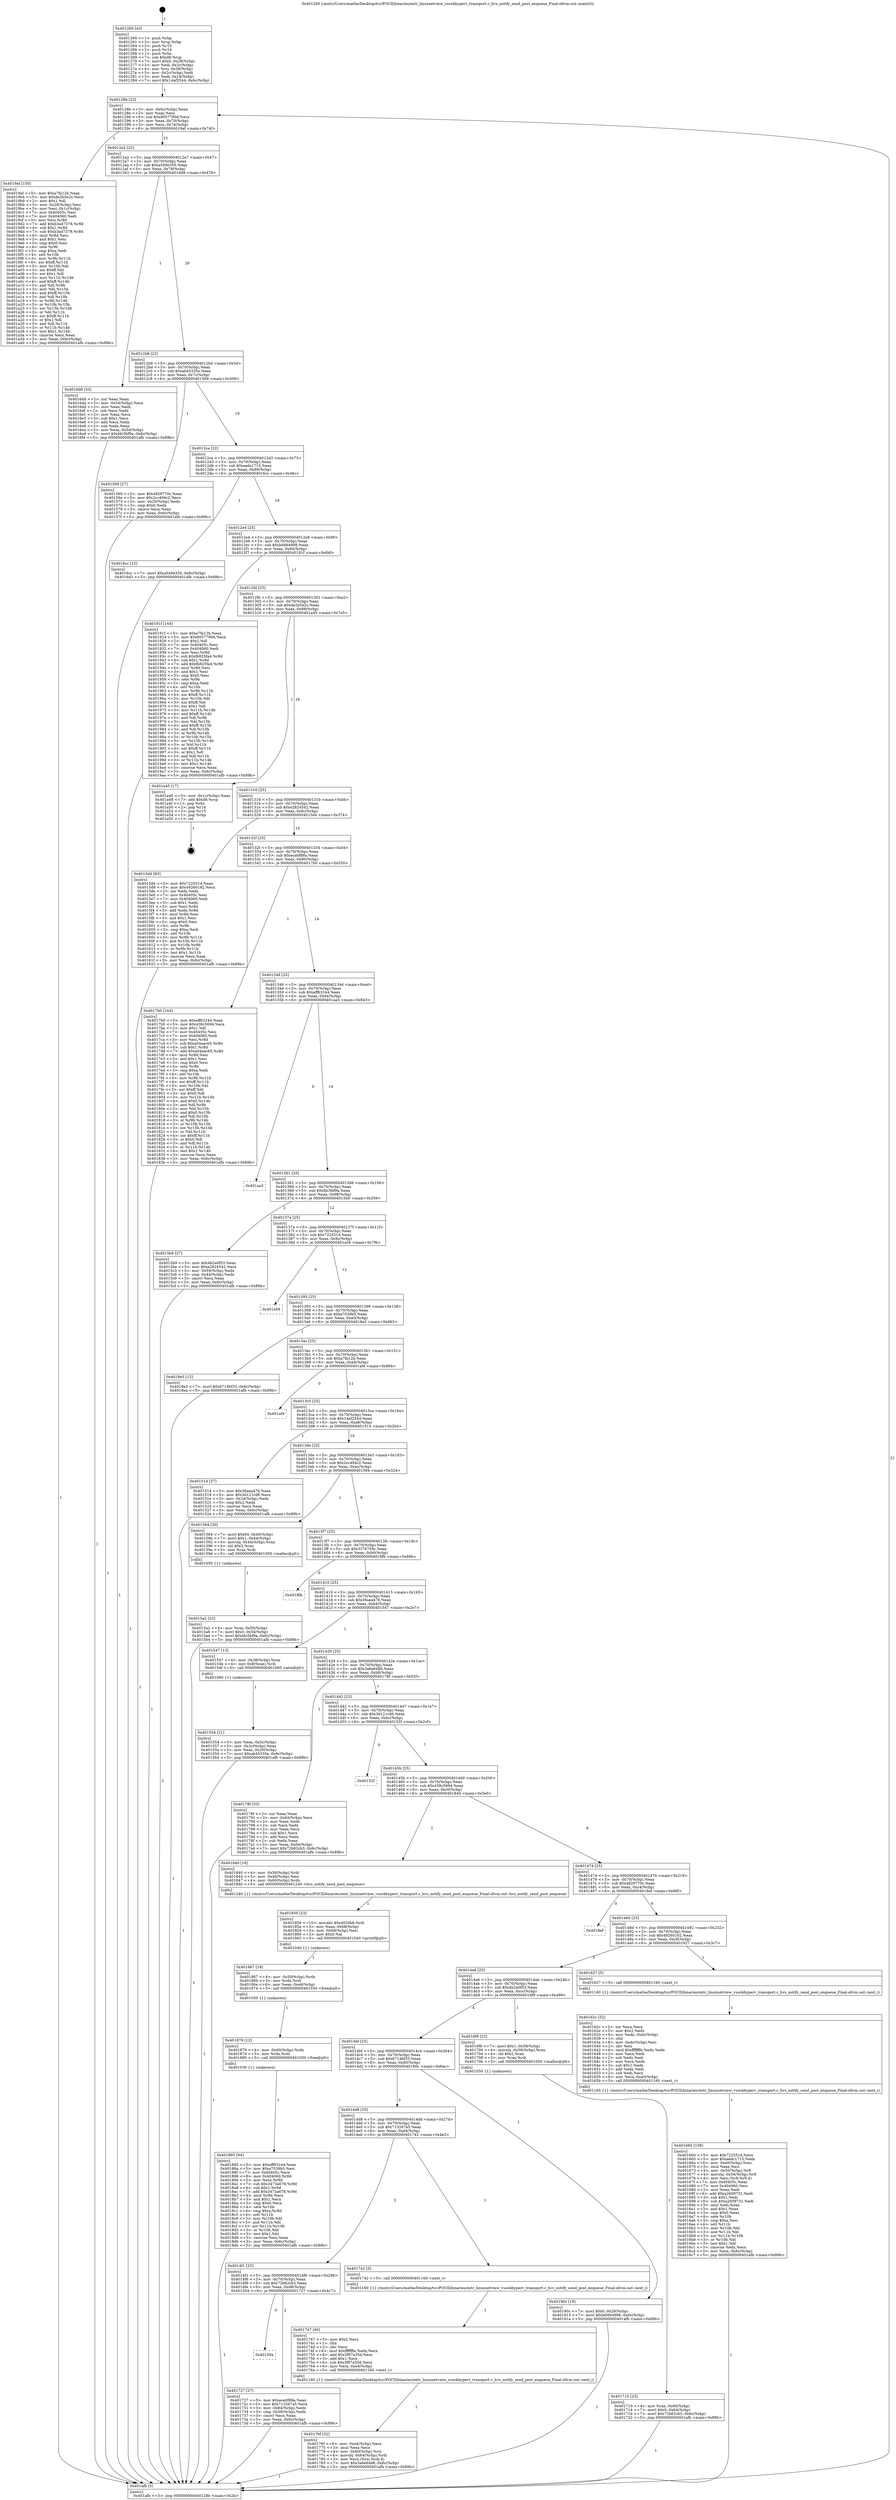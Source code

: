 digraph "0x401260" {
  label = "0x401260 (/mnt/c/Users/mathe/Desktop/tcc/POCII/binaries/extr_linuxnetvmw_vsockhyperv_transport.c_hvs_notify_send_post_enqueue_Final-ollvm.out::main(0))"
  labelloc = "t"
  node[shape=record]

  Entry [label="",width=0.3,height=0.3,shape=circle,fillcolor=black,style=filled]
  "0x40128b" [label="{
     0x40128b [23]\l
     | [instrs]\l
     &nbsp;&nbsp;0x40128b \<+3\>: mov -0x6c(%rbp),%eax\l
     &nbsp;&nbsp;0x40128e \<+2\>: mov %eax,%ecx\l
     &nbsp;&nbsp;0x401290 \<+6\>: sub $0x8057790d,%ecx\l
     &nbsp;&nbsp;0x401296 \<+3\>: mov %eax,-0x70(%rbp)\l
     &nbsp;&nbsp;0x401299 \<+3\>: mov %ecx,-0x74(%rbp)\l
     &nbsp;&nbsp;0x40129c \<+6\>: je 00000000004019af \<main+0x74f\>\l
  }"]
  "0x4019af" [label="{
     0x4019af [150]\l
     | [instrs]\l
     &nbsp;&nbsp;0x4019af \<+5\>: mov $0xa7fa12b,%eax\l
     &nbsp;&nbsp;0x4019b4 \<+5\>: mov $0xde2b5e2c,%ecx\l
     &nbsp;&nbsp;0x4019b9 \<+2\>: mov $0x1,%dl\l
     &nbsp;&nbsp;0x4019bb \<+3\>: mov -0x28(%rbp),%esi\l
     &nbsp;&nbsp;0x4019be \<+3\>: mov %esi,-0x1c(%rbp)\l
     &nbsp;&nbsp;0x4019c1 \<+7\>: mov 0x40405c,%esi\l
     &nbsp;&nbsp;0x4019c8 \<+7\>: mov 0x404060,%edi\l
     &nbsp;&nbsp;0x4019cf \<+3\>: mov %esi,%r8d\l
     &nbsp;&nbsp;0x4019d2 \<+7\>: add $0xb3ad7378,%r8d\l
     &nbsp;&nbsp;0x4019d9 \<+4\>: sub $0x1,%r8d\l
     &nbsp;&nbsp;0x4019dd \<+7\>: sub $0xb3ad7378,%r8d\l
     &nbsp;&nbsp;0x4019e4 \<+4\>: imul %r8d,%esi\l
     &nbsp;&nbsp;0x4019e8 \<+3\>: and $0x1,%esi\l
     &nbsp;&nbsp;0x4019eb \<+3\>: cmp $0x0,%esi\l
     &nbsp;&nbsp;0x4019ee \<+4\>: sete %r9b\l
     &nbsp;&nbsp;0x4019f2 \<+3\>: cmp $0xa,%edi\l
     &nbsp;&nbsp;0x4019f5 \<+4\>: setl %r10b\l
     &nbsp;&nbsp;0x4019f9 \<+3\>: mov %r9b,%r11b\l
     &nbsp;&nbsp;0x4019fc \<+4\>: xor $0xff,%r11b\l
     &nbsp;&nbsp;0x401a00 \<+3\>: mov %r10b,%bl\l
     &nbsp;&nbsp;0x401a03 \<+3\>: xor $0xff,%bl\l
     &nbsp;&nbsp;0x401a06 \<+3\>: xor $0x1,%dl\l
     &nbsp;&nbsp;0x401a09 \<+3\>: mov %r11b,%r14b\l
     &nbsp;&nbsp;0x401a0c \<+4\>: and $0xff,%r14b\l
     &nbsp;&nbsp;0x401a10 \<+3\>: and %dl,%r9b\l
     &nbsp;&nbsp;0x401a13 \<+3\>: mov %bl,%r15b\l
     &nbsp;&nbsp;0x401a16 \<+4\>: and $0xff,%r15b\l
     &nbsp;&nbsp;0x401a1a \<+3\>: and %dl,%r10b\l
     &nbsp;&nbsp;0x401a1d \<+3\>: or %r9b,%r14b\l
     &nbsp;&nbsp;0x401a20 \<+3\>: or %r10b,%r15b\l
     &nbsp;&nbsp;0x401a23 \<+3\>: xor %r15b,%r14b\l
     &nbsp;&nbsp;0x401a26 \<+3\>: or %bl,%r11b\l
     &nbsp;&nbsp;0x401a29 \<+4\>: xor $0xff,%r11b\l
     &nbsp;&nbsp;0x401a2d \<+3\>: or $0x1,%dl\l
     &nbsp;&nbsp;0x401a30 \<+3\>: and %dl,%r11b\l
     &nbsp;&nbsp;0x401a33 \<+3\>: or %r11b,%r14b\l
     &nbsp;&nbsp;0x401a36 \<+4\>: test $0x1,%r14b\l
     &nbsp;&nbsp;0x401a3a \<+3\>: cmovne %ecx,%eax\l
     &nbsp;&nbsp;0x401a3d \<+3\>: mov %eax,-0x6c(%rbp)\l
     &nbsp;&nbsp;0x401a40 \<+5\>: jmp 0000000000401afb \<main+0x89b\>\l
  }"]
  "0x4012a2" [label="{
     0x4012a2 [22]\l
     | [instrs]\l
     &nbsp;&nbsp;0x4012a2 \<+5\>: jmp 00000000004012a7 \<main+0x47\>\l
     &nbsp;&nbsp;0x4012a7 \<+3\>: mov -0x70(%rbp),%eax\l
     &nbsp;&nbsp;0x4012aa \<+5\>: sub $0xa549e350,%eax\l
     &nbsp;&nbsp;0x4012af \<+3\>: mov %eax,-0x78(%rbp)\l
     &nbsp;&nbsp;0x4012b2 \<+6\>: je 00000000004016d8 \<main+0x478\>\l
  }"]
  Exit [label="",width=0.3,height=0.3,shape=circle,fillcolor=black,style=filled,peripheries=2]
  "0x4016d8" [label="{
     0x4016d8 [33]\l
     | [instrs]\l
     &nbsp;&nbsp;0x4016d8 \<+2\>: xor %eax,%eax\l
     &nbsp;&nbsp;0x4016da \<+3\>: mov -0x54(%rbp),%ecx\l
     &nbsp;&nbsp;0x4016dd \<+2\>: mov %eax,%edx\l
     &nbsp;&nbsp;0x4016df \<+2\>: sub %ecx,%edx\l
     &nbsp;&nbsp;0x4016e1 \<+2\>: mov %eax,%ecx\l
     &nbsp;&nbsp;0x4016e3 \<+3\>: sub $0x1,%ecx\l
     &nbsp;&nbsp;0x4016e6 \<+2\>: add %ecx,%edx\l
     &nbsp;&nbsp;0x4016e8 \<+2\>: sub %edx,%eax\l
     &nbsp;&nbsp;0x4016ea \<+3\>: mov %eax,-0x54(%rbp)\l
     &nbsp;&nbsp;0x4016ed \<+7\>: movl $0xfdc5bf9a,-0x6c(%rbp)\l
     &nbsp;&nbsp;0x4016f4 \<+5\>: jmp 0000000000401afb \<main+0x89b\>\l
  }"]
  "0x4012b8" [label="{
     0x4012b8 [22]\l
     | [instrs]\l
     &nbsp;&nbsp;0x4012b8 \<+5\>: jmp 00000000004012bd \<main+0x5d\>\l
     &nbsp;&nbsp;0x4012bd \<+3\>: mov -0x70(%rbp),%eax\l
     &nbsp;&nbsp;0x4012c0 \<+5\>: sub $0xab45335e,%eax\l
     &nbsp;&nbsp;0x4012c5 \<+3\>: mov %eax,-0x7c(%rbp)\l
     &nbsp;&nbsp;0x4012c8 \<+6\>: je 0000000000401569 \<main+0x309\>\l
  }"]
  "0x401885" [label="{
     0x401885 [94]\l
     | [instrs]\l
     &nbsp;&nbsp;0x401885 \<+5\>: mov $0xeff63244,%eax\l
     &nbsp;&nbsp;0x40188a \<+5\>: mov $0xa7039b5,%esi\l
     &nbsp;&nbsp;0x40188f \<+7\>: mov 0x40405c,%ecx\l
     &nbsp;&nbsp;0x401896 \<+8\>: mov 0x404060,%r8d\l
     &nbsp;&nbsp;0x40189e \<+3\>: mov %ecx,%r9d\l
     &nbsp;&nbsp;0x4018a1 \<+7\>: sub $0x3473a678,%r9d\l
     &nbsp;&nbsp;0x4018a8 \<+4\>: sub $0x1,%r9d\l
     &nbsp;&nbsp;0x4018ac \<+7\>: add $0x3473a678,%r9d\l
     &nbsp;&nbsp;0x4018b3 \<+4\>: imul %r9d,%ecx\l
     &nbsp;&nbsp;0x4018b7 \<+3\>: and $0x1,%ecx\l
     &nbsp;&nbsp;0x4018ba \<+3\>: cmp $0x0,%ecx\l
     &nbsp;&nbsp;0x4018bd \<+4\>: sete %r10b\l
     &nbsp;&nbsp;0x4018c1 \<+4\>: cmp $0xa,%r8d\l
     &nbsp;&nbsp;0x4018c5 \<+4\>: setl %r11b\l
     &nbsp;&nbsp;0x4018c9 \<+3\>: mov %r10b,%bl\l
     &nbsp;&nbsp;0x4018cc \<+3\>: and %r11b,%bl\l
     &nbsp;&nbsp;0x4018cf \<+3\>: xor %r11b,%r10b\l
     &nbsp;&nbsp;0x4018d2 \<+3\>: or %r10b,%bl\l
     &nbsp;&nbsp;0x4018d5 \<+3\>: test $0x1,%bl\l
     &nbsp;&nbsp;0x4018d8 \<+3\>: cmovne %esi,%eax\l
     &nbsp;&nbsp;0x4018db \<+3\>: mov %eax,-0x6c(%rbp)\l
     &nbsp;&nbsp;0x4018de \<+5\>: jmp 0000000000401afb \<main+0x89b\>\l
  }"]
  "0x401569" [label="{
     0x401569 [27]\l
     | [instrs]\l
     &nbsp;&nbsp;0x401569 \<+5\>: mov $0x4829770c,%eax\l
     &nbsp;&nbsp;0x40156e \<+5\>: mov $0x2cc494c2,%ecx\l
     &nbsp;&nbsp;0x401573 \<+3\>: mov -0x20(%rbp),%edx\l
     &nbsp;&nbsp;0x401576 \<+3\>: cmp $0x0,%edx\l
     &nbsp;&nbsp;0x401579 \<+3\>: cmove %ecx,%eax\l
     &nbsp;&nbsp;0x40157c \<+3\>: mov %eax,-0x6c(%rbp)\l
     &nbsp;&nbsp;0x40157f \<+5\>: jmp 0000000000401afb \<main+0x89b\>\l
  }"]
  "0x4012ce" [label="{
     0x4012ce [22]\l
     | [instrs]\l
     &nbsp;&nbsp;0x4012ce \<+5\>: jmp 00000000004012d3 \<main+0x73\>\l
     &nbsp;&nbsp;0x4012d3 \<+3\>: mov -0x70(%rbp),%eax\l
     &nbsp;&nbsp;0x4012d6 \<+5\>: sub $0xaedc1715,%eax\l
     &nbsp;&nbsp;0x4012db \<+3\>: mov %eax,-0x80(%rbp)\l
     &nbsp;&nbsp;0x4012de \<+6\>: je 00000000004016cc \<main+0x46c\>\l
  }"]
  "0x401879" [label="{
     0x401879 [12]\l
     | [instrs]\l
     &nbsp;&nbsp;0x401879 \<+4\>: mov -0x60(%rbp),%rdx\l
     &nbsp;&nbsp;0x40187d \<+3\>: mov %rdx,%rdi\l
     &nbsp;&nbsp;0x401880 \<+5\>: call 0000000000401030 \<free@plt\>\l
     | [calls]\l
     &nbsp;&nbsp;0x401030 \{1\} (unknown)\l
  }"]
  "0x4016cc" [label="{
     0x4016cc [12]\l
     | [instrs]\l
     &nbsp;&nbsp;0x4016cc \<+7\>: movl $0xa549e350,-0x6c(%rbp)\l
     &nbsp;&nbsp;0x4016d3 \<+5\>: jmp 0000000000401afb \<main+0x89b\>\l
  }"]
  "0x4012e4" [label="{
     0x4012e4 [25]\l
     | [instrs]\l
     &nbsp;&nbsp;0x4012e4 \<+5\>: jmp 00000000004012e9 \<main+0x89\>\l
     &nbsp;&nbsp;0x4012e9 \<+3\>: mov -0x70(%rbp),%eax\l
     &nbsp;&nbsp;0x4012ec \<+5\>: sub $0xb0d64988,%eax\l
     &nbsp;&nbsp;0x4012f1 \<+6\>: mov %eax,-0x84(%rbp)\l
     &nbsp;&nbsp;0x4012f7 \<+6\>: je 000000000040191f \<main+0x6bf\>\l
  }"]
  "0x401867" [label="{
     0x401867 [18]\l
     | [instrs]\l
     &nbsp;&nbsp;0x401867 \<+4\>: mov -0x50(%rbp),%rdx\l
     &nbsp;&nbsp;0x40186b \<+3\>: mov %rdx,%rdi\l
     &nbsp;&nbsp;0x40186e \<+6\>: mov %eax,-0xe8(%rbp)\l
     &nbsp;&nbsp;0x401874 \<+5\>: call 0000000000401030 \<free@plt\>\l
     | [calls]\l
     &nbsp;&nbsp;0x401030 \{1\} (unknown)\l
  }"]
  "0x40191f" [label="{
     0x40191f [144]\l
     | [instrs]\l
     &nbsp;&nbsp;0x40191f \<+5\>: mov $0xa7fa12b,%eax\l
     &nbsp;&nbsp;0x401924 \<+5\>: mov $0x8057790d,%ecx\l
     &nbsp;&nbsp;0x401929 \<+2\>: mov $0x1,%dl\l
     &nbsp;&nbsp;0x40192b \<+7\>: mov 0x40405c,%esi\l
     &nbsp;&nbsp;0x401932 \<+7\>: mov 0x404060,%edi\l
     &nbsp;&nbsp;0x401939 \<+3\>: mov %esi,%r8d\l
     &nbsp;&nbsp;0x40193c \<+7\>: sub $0xfb825fa4,%r8d\l
     &nbsp;&nbsp;0x401943 \<+4\>: sub $0x1,%r8d\l
     &nbsp;&nbsp;0x401947 \<+7\>: add $0xfb825fa4,%r8d\l
     &nbsp;&nbsp;0x40194e \<+4\>: imul %r8d,%esi\l
     &nbsp;&nbsp;0x401952 \<+3\>: and $0x1,%esi\l
     &nbsp;&nbsp;0x401955 \<+3\>: cmp $0x0,%esi\l
     &nbsp;&nbsp;0x401958 \<+4\>: sete %r9b\l
     &nbsp;&nbsp;0x40195c \<+3\>: cmp $0xa,%edi\l
     &nbsp;&nbsp;0x40195f \<+4\>: setl %r10b\l
     &nbsp;&nbsp;0x401963 \<+3\>: mov %r9b,%r11b\l
     &nbsp;&nbsp;0x401966 \<+4\>: xor $0xff,%r11b\l
     &nbsp;&nbsp;0x40196a \<+3\>: mov %r10b,%bl\l
     &nbsp;&nbsp;0x40196d \<+3\>: xor $0xff,%bl\l
     &nbsp;&nbsp;0x401970 \<+3\>: xor $0x1,%dl\l
     &nbsp;&nbsp;0x401973 \<+3\>: mov %r11b,%r14b\l
     &nbsp;&nbsp;0x401976 \<+4\>: and $0xff,%r14b\l
     &nbsp;&nbsp;0x40197a \<+3\>: and %dl,%r9b\l
     &nbsp;&nbsp;0x40197d \<+3\>: mov %bl,%r15b\l
     &nbsp;&nbsp;0x401980 \<+4\>: and $0xff,%r15b\l
     &nbsp;&nbsp;0x401984 \<+3\>: and %dl,%r10b\l
     &nbsp;&nbsp;0x401987 \<+3\>: or %r9b,%r14b\l
     &nbsp;&nbsp;0x40198a \<+3\>: or %r10b,%r15b\l
     &nbsp;&nbsp;0x40198d \<+3\>: xor %r15b,%r14b\l
     &nbsp;&nbsp;0x401990 \<+3\>: or %bl,%r11b\l
     &nbsp;&nbsp;0x401993 \<+4\>: xor $0xff,%r11b\l
     &nbsp;&nbsp;0x401997 \<+3\>: or $0x1,%dl\l
     &nbsp;&nbsp;0x40199a \<+3\>: and %dl,%r11b\l
     &nbsp;&nbsp;0x40199d \<+3\>: or %r11b,%r14b\l
     &nbsp;&nbsp;0x4019a0 \<+4\>: test $0x1,%r14b\l
     &nbsp;&nbsp;0x4019a4 \<+3\>: cmovne %ecx,%eax\l
     &nbsp;&nbsp;0x4019a7 \<+3\>: mov %eax,-0x6c(%rbp)\l
     &nbsp;&nbsp;0x4019aa \<+5\>: jmp 0000000000401afb \<main+0x89b\>\l
  }"]
  "0x4012fd" [label="{
     0x4012fd [25]\l
     | [instrs]\l
     &nbsp;&nbsp;0x4012fd \<+5\>: jmp 0000000000401302 \<main+0xa2\>\l
     &nbsp;&nbsp;0x401302 \<+3\>: mov -0x70(%rbp),%eax\l
     &nbsp;&nbsp;0x401305 \<+5\>: sub $0xde2b5e2c,%eax\l
     &nbsp;&nbsp;0x40130a \<+6\>: mov %eax,-0x88(%rbp)\l
     &nbsp;&nbsp;0x401310 \<+6\>: je 0000000000401a45 \<main+0x7e5\>\l
  }"]
  "0x401850" [label="{
     0x401850 [23]\l
     | [instrs]\l
     &nbsp;&nbsp;0x401850 \<+10\>: movabs $0x4020b6,%rdi\l
     &nbsp;&nbsp;0x40185a \<+3\>: mov %eax,-0x68(%rbp)\l
     &nbsp;&nbsp;0x40185d \<+3\>: mov -0x68(%rbp),%esi\l
     &nbsp;&nbsp;0x401860 \<+2\>: mov $0x0,%al\l
     &nbsp;&nbsp;0x401862 \<+5\>: call 0000000000401040 \<printf@plt\>\l
     | [calls]\l
     &nbsp;&nbsp;0x401040 \{1\} (unknown)\l
  }"]
  "0x401a45" [label="{
     0x401a45 [17]\l
     | [instrs]\l
     &nbsp;&nbsp;0x401a45 \<+3\>: mov -0x1c(%rbp),%eax\l
     &nbsp;&nbsp;0x401a48 \<+7\>: add $0xd8,%rsp\l
     &nbsp;&nbsp;0x401a4f \<+1\>: pop %rbx\l
     &nbsp;&nbsp;0x401a50 \<+2\>: pop %r14\l
     &nbsp;&nbsp;0x401a52 \<+2\>: pop %r15\l
     &nbsp;&nbsp;0x401a54 \<+1\>: pop %rbp\l
     &nbsp;&nbsp;0x401a55 \<+1\>: ret\l
  }"]
  "0x401316" [label="{
     0x401316 [25]\l
     | [instrs]\l
     &nbsp;&nbsp;0x401316 \<+5\>: jmp 000000000040131b \<main+0xbb\>\l
     &nbsp;&nbsp;0x40131b \<+3\>: mov -0x70(%rbp),%eax\l
     &nbsp;&nbsp;0x40131e \<+5\>: sub $0xe2824542,%eax\l
     &nbsp;&nbsp;0x401323 \<+6\>: mov %eax,-0x8c(%rbp)\l
     &nbsp;&nbsp;0x401329 \<+6\>: je 00000000004015d4 \<main+0x374\>\l
  }"]
  "0x40176f" [label="{
     0x40176f [32]\l
     | [instrs]\l
     &nbsp;&nbsp;0x40176f \<+6\>: mov -0xe4(%rbp),%ecx\l
     &nbsp;&nbsp;0x401775 \<+3\>: imul %eax,%ecx\l
     &nbsp;&nbsp;0x401778 \<+4\>: mov -0x60(%rbp),%rsi\l
     &nbsp;&nbsp;0x40177c \<+4\>: movslq -0x64(%rbp),%rdi\l
     &nbsp;&nbsp;0x401780 \<+3\>: mov %ecx,(%rsi,%rdi,4)\l
     &nbsp;&nbsp;0x401783 \<+7\>: movl $0x3a6e6486,-0x6c(%rbp)\l
     &nbsp;&nbsp;0x40178a \<+5\>: jmp 0000000000401afb \<main+0x89b\>\l
  }"]
  "0x4015d4" [label="{
     0x4015d4 [83]\l
     | [instrs]\l
     &nbsp;&nbsp;0x4015d4 \<+5\>: mov $0x722551d,%eax\l
     &nbsp;&nbsp;0x4015d9 \<+5\>: mov $0x49260182,%ecx\l
     &nbsp;&nbsp;0x4015de \<+2\>: xor %edx,%edx\l
     &nbsp;&nbsp;0x4015e0 \<+7\>: mov 0x40405c,%esi\l
     &nbsp;&nbsp;0x4015e7 \<+7\>: mov 0x404060,%edi\l
     &nbsp;&nbsp;0x4015ee \<+3\>: sub $0x1,%edx\l
     &nbsp;&nbsp;0x4015f1 \<+3\>: mov %esi,%r8d\l
     &nbsp;&nbsp;0x4015f4 \<+3\>: add %edx,%r8d\l
     &nbsp;&nbsp;0x4015f7 \<+4\>: imul %r8d,%esi\l
     &nbsp;&nbsp;0x4015fb \<+3\>: and $0x1,%esi\l
     &nbsp;&nbsp;0x4015fe \<+3\>: cmp $0x0,%esi\l
     &nbsp;&nbsp;0x401601 \<+4\>: sete %r9b\l
     &nbsp;&nbsp;0x401605 \<+3\>: cmp $0xa,%edi\l
     &nbsp;&nbsp;0x401608 \<+4\>: setl %r10b\l
     &nbsp;&nbsp;0x40160c \<+3\>: mov %r9b,%r11b\l
     &nbsp;&nbsp;0x40160f \<+3\>: and %r10b,%r11b\l
     &nbsp;&nbsp;0x401612 \<+3\>: xor %r10b,%r9b\l
     &nbsp;&nbsp;0x401615 \<+3\>: or %r9b,%r11b\l
     &nbsp;&nbsp;0x401618 \<+4\>: test $0x1,%r11b\l
     &nbsp;&nbsp;0x40161c \<+3\>: cmovne %ecx,%eax\l
     &nbsp;&nbsp;0x40161f \<+3\>: mov %eax,-0x6c(%rbp)\l
     &nbsp;&nbsp;0x401622 \<+5\>: jmp 0000000000401afb \<main+0x89b\>\l
  }"]
  "0x40132f" [label="{
     0x40132f [25]\l
     | [instrs]\l
     &nbsp;&nbsp;0x40132f \<+5\>: jmp 0000000000401334 \<main+0xd4\>\l
     &nbsp;&nbsp;0x401334 \<+3\>: mov -0x70(%rbp),%eax\l
     &nbsp;&nbsp;0x401337 \<+5\>: sub $0xeca0f88a,%eax\l
     &nbsp;&nbsp;0x40133c \<+6\>: mov %eax,-0x90(%rbp)\l
     &nbsp;&nbsp;0x401342 \<+6\>: je 00000000004017b0 \<main+0x550\>\l
  }"]
  "0x401747" [label="{
     0x401747 [40]\l
     | [instrs]\l
     &nbsp;&nbsp;0x401747 \<+5\>: mov $0x2,%ecx\l
     &nbsp;&nbsp;0x40174c \<+1\>: cltd\l
     &nbsp;&nbsp;0x40174d \<+2\>: idiv %ecx\l
     &nbsp;&nbsp;0x40174f \<+6\>: imul $0xfffffffe,%edx,%ecx\l
     &nbsp;&nbsp;0x401755 \<+6\>: add $0x3f97a35d,%ecx\l
     &nbsp;&nbsp;0x40175b \<+3\>: add $0x1,%ecx\l
     &nbsp;&nbsp;0x40175e \<+6\>: sub $0x3f97a35d,%ecx\l
     &nbsp;&nbsp;0x401764 \<+6\>: mov %ecx,-0xe4(%rbp)\l
     &nbsp;&nbsp;0x40176a \<+5\>: call 0000000000401160 \<next_i\>\l
     | [calls]\l
     &nbsp;&nbsp;0x401160 \{1\} (/mnt/c/Users/mathe/Desktop/tcc/POCII/binaries/extr_linuxnetvmw_vsockhyperv_transport.c_hvs_notify_send_post_enqueue_Final-ollvm.out::next_i)\l
  }"]
  "0x4017b0" [label="{
     0x4017b0 [144]\l
     | [instrs]\l
     &nbsp;&nbsp;0x4017b0 \<+5\>: mov $0xeff63244,%eax\l
     &nbsp;&nbsp;0x4017b5 \<+5\>: mov $0x438c5694,%ecx\l
     &nbsp;&nbsp;0x4017ba \<+2\>: mov $0x1,%dl\l
     &nbsp;&nbsp;0x4017bc \<+7\>: mov 0x40405c,%esi\l
     &nbsp;&nbsp;0x4017c3 \<+7\>: mov 0x404060,%edi\l
     &nbsp;&nbsp;0x4017ca \<+3\>: mov %esi,%r8d\l
     &nbsp;&nbsp;0x4017cd \<+7\>: sub $0xa04aac65,%r8d\l
     &nbsp;&nbsp;0x4017d4 \<+4\>: sub $0x1,%r8d\l
     &nbsp;&nbsp;0x4017d8 \<+7\>: add $0xa04aac65,%r8d\l
     &nbsp;&nbsp;0x4017df \<+4\>: imul %r8d,%esi\l
     &nbsp;&nbsp;0x4017e3 \<+3\>: and $0x1,%esi\l
     &nbsp;&nbsp;0x4017e6 \<+3\>: cmp $0x0,%esi\l
     &nbsp;&nbsp;0x4017e9 \<+4\>: sete %r9b\l
     &nbsp;&nbsp;0x4017ed \<+3\>: cmp $0xa,%edi\l
     &nbsp;&nbsp;0x4017f0 \<+4\>: setl %r10b\l
     &nbsp;&nbsp;0x4017f4 \<+3\>: mov %r9b,%r11b\l
     &nbsp;&nbsp;0x4017f7 \<+4\>: xor $0xff,%r11b\l
     &nbsp;&nbsp;0x4017fb \<+3\>: mov %r10b,%bl\l
     &nbsp;&nbsp;0x4017fe \<+3\>: xor $0xff,%bl\l
     &nbsp;&nbsp;0x401801 \<+3\>: xor $0x0,%dl\l
     &nbsp;&nbsp;0x401804 \<+3\>: mov %r11b,%r14b\l
     &nbsp;&nbsp;0x401807 \<+4\>: and $0x0,%r14b\l
     &nbsp;&nbsp;0x40180b \<+3\>: and %dl,%r9b\l
     &nbsp;&nbsp;0x40180e \<+3\>: mov %bl,%r15b\l
     &nbsp;&nbsp;0x401811 \<+4\>: and $0x0,%r15b\l
     &nbsp;&nbsp;0x401815 \<+3\>: and %dl,%r10b\l
     &nbsp;&nbsp;0x401818 \<+3\>: or %r9b,%r14b\l
     &nbsp;&nbsp;0x40181b \<+3\>: or %r10b,%r15b\l
     &nbsp;&nbsp;0x40181e \<+3\>: xor %r15b,%r14b\l
     &nbsp;&nbsp;0x401821 \<+3\>: or %bl,%r11b\l
     &nbsp;&nbsp;0x401824 \<+4\>: xor $0xff,%r11b\l
     &nbsp;&nbsp;0x401828 \<+3\>: or $0x0,%dl\l
     &nbsp;&nbsp;0x40182b \<+3\>: and %dl,%r11b\l
     &nbsp;&nbsp;0x40182e \<+3\>: or %r11b,%r14b\l
     &nbsp;&nbsp;0x401831 \<+4\>: test $0x1,%r14b\l
     &nbsp;&nbsp;0x401835 \<+3\>: cmovne %ecx,%eax\l
     &nbsp;&nbsp;0x401838 \<+3\>: mov %eax,-0x6c(%rbp)\l
     &nbsp;&nbsp;0x40183b \<+5\>: jmp 0000000000401afb \<main+0x89b\>\l
  }"]
  "0x401348" [label="{
     0x401348 [25]\l
     | [instrs]\l
     &nbsp;&nbsp;0x401348 \<+5\>: jmp 000000000040134d \<main+0xed\>\l
     &nbsp;&nbsp;0x40134d \<+3\>: mov -0x70(%rbp),%eax\l
     &nbsp;&nbsp;0x401350 \<+5\>: sub $0xeff63244,%eax\l
     &nbsp;&nbsp;0x401355 \<+6\>: mov %eax,-0x94(%rbp)\l
     &nbsp;&nbsp;0x40135b \<+6\>: je 0000000000401aa3 \<main+0x843\>\l
  }"]
  "0x40150a" [label="{
     0x40150a\l
  }", style=dashed]
  "0x401aa3" [label="{
     0x401aa3\l
  }", style=dashed]
  "0x401361" [label="{
     0x401361 [25]\l
     | [instrs]\l
     &nbsp;&nbsp;0x401361 \<+5\>: jmp 0000000000401366 \<main+0x106\>\l
     &nbsp;&nbsp;0x401366 \<+3\>: mov -0x70(%rbp),%eax\l
     &nbsp;&nbsp;0x401369 \<+5\>: sub $0xfdc5bf9a,%eax\l
     &nbsp;&nbsp;0x40136e \<+6\>: mov %eax,-0x98(%rbp)\l
     &nbsp;&nbsp;0x401374 \<+6\>: je 00000000004015b9 \<main+0x359\>\l
  }"]
  "0x401727" [label="{
     0x401727 [27]\l
     | [instrs]\l
     &nbsp;&nbsp;0x401727 \<+5\>: mov $0xeca0f88a,%eax\l
     &nbsp;&nbsp;0x40172c \<+5\>: mov $0x713267a5,%ecx\l
     &nbsp;&nbsp;0x401731 \<+3\>: mov -0x64(%rbp),%edx\l
     &nbsp;&nbsp;0x401734 \<+3\>: cmp -0x58(%rbp),%edx\l
     &nbsp;&nbsp;0x401737 \<+3\>: cmovl %ecx,%eax\l
     &nbsp;&nbsp;0x40173a \<+3\>: mov %eax,-0x6c(%rbp)\l
     &nbsp;&nbsp;0x40173d \<+5\>: jmp 0000000000401afb \<main+0x89b\>\l
  }"]
  "0x4015b9" [label="{
     0x4015b9 [27]\l
     | [instrs]\l
     &nbsp;&nbsp;0x4015b9 \<+5\>: mov $0x4b2a0f53,%eax\l
     &nbsp;&nbsp;0x4015be \<+5\>: mov $0xe2824542,%ecx\l
     &nbsp;&nbsp;0x4015c3 \<+3\>: mov -0x54(%rbp),%edx\l
     &nbsp;&nbsp;0x4015c6 \<+3\>: cmp -0x44(%rbp),%edx\l
     &nbsp;&nbsp;0x4015c9 \<+3\>: cmovl %ecx,%eax\l
     &nbsp;&nbsp;0x4015cc \<+3\>: mov %eax,-0x6c(%rbp)\l
     &nbsp;&nbsp;0x4015cf \<+5\>: jmp 0000000000401afb \<main+0x89b\>\l
  }"]
  "0x40137a" [label="{
     0x40137a [25]\l
     | [instrs]\l
     &nbsp;&nbsp;0x40137a \<+5\>: jmp 000000000040137f \<main+0x11f\>\l
     &nbsp;&nbsp;0x40137f \<+3\>: mov -0x70(%rbp),%eax\l
     &nbsp;&nbsp;0x401382 \<+5\>: sub $0x722551d,%eax\l
     &nbsp;&nbsp;0x401387 \<+6\>: mov %eax,-0x9c(%rbp)\l
     &nbsp;&nbsp;0x40138d \<+6\>: je 0000000000401a56 \<main+0x7f6\>\l
  }"]
  "0x4014f1" [label="{
     0x4014f1 [25]\l
     | [instrs]\l
     &nbsp;&nbsp;0x4014f1 \<+5\>: jmp 00000000004014f6 \<main+0x296\>\l
     &nbsp;&nbsp;0x4014f6 \<+3\>: mov -0x70(%rbp),%eax\l
     &nbsp;&nbsp;0x4014f9 \<+5\>: sub $0x72b62cb3,%eax\l
     &nbsp;&nbsp;0x4014fe \<+6\>: mov %eax,-0xd8(%rbp)\l
     &nbsp;&nbsp;0x401504 \<+6\>: je 0000000000401727 \<main+0x4c7\>\l
  }"]
  "0x401a56" [label="{
     0x401a56\l
  }", style=dashed]
  "0x401393" [label="{
     0x401393 [25]\l
     | [instrs]\l
     &nbsp;&nbsp;0x401393 \<+5\>: jmp 0000000000401398 \<main+0x138\>\l
     &nbsp;&nbsp;0x401398 \<+3\>: mov -0x70(%rbp),%eax\l
     &nbsp;&nbsp;0x40139b \<+5\>: sub $0xa7039b5,%eax\l
     &nbsp;&nbsp;0x4013a0 \<+6\>: mov %eax,-0xa0(%rbp)\l
     &nbsp;&nbsp;0x4013a6 \<+6\>: je 00000000004018e3 \<main+0x683\>\l
  }"]
  "0x401742" [label="{
     0x401742 [5]\l
     | [instrs]\l
     &nbsp;&nbsp;0x401742 \<+5\>: call 0000000000401160 \<next_i\>\l
     | [calls]\l
     &nbsp;&nbsp;0x401160 \{1\} (/mnt/c/Users/mathe/Desktop/tcc/POCII/binaries/extr_linuxnetvmw_vsockhyperv_transport.c_hvs_notify_send_post_enqueue_Final-ollvm.out::next_i)\l
  }"]
  "0x4018e3" [label="{
     0x4018e3 [12]\l
     | [instrs]\l
     &nbsp;&nbsp;0x4018e3 \<+7\>: movl $0x6714bf33,-0x6c(%rbp)\l
     &nbsp;&nbsp;0x4018ea \<+5\>: jmp 0000000000401afb \<main+0x89b\>\l
  }"]
  "0x4013ac" [label="{
     0x4013ac [25]\l
     | [instrs]\l
     &nbsp;&nbsp;0x4013ac \<+5\>: jmp 00000000004013b1 \<main+0x151\>\l
     &nbsp;&nbsp;0x4013b1 \<+3\>: mov -0x70(%rbp),%eax\l
     &nbsp;&nbsp;0x4013b4 \<+5\>: sub $0xa7fa12b,%eax\l
     &nbsp;&nbsp;0x4013b9 \<+6\>: mov %eax,-0xa4(%rbp)\l
     &nbsp;&nbsp;0x4013bf \<+6\>: je 0000000000401af4 \<main+0x894\>\l
  }"]
  "0x4014d8" [label="{
     0x4014d8 [25]\l
     | [instrs]\l
     &nbsp;&nbsp;0x4014d8 \<+5\>: jmp 00000000004014dd \<main+0x27d\>\l
     &nbsp;&nbsp;0x4014dd \<+3\>: mov -0x70(%rbp),%eax\l
     &nbsp;&nbsp;0x4014e0 \<+5\>: sub $0x713267a5,%eax\l
     &nbsp;&nbsp;0x4014e5 \<+6\>: mov %eax,-0xd4(%rbp)\l
     &nbsp;&nbsp;0x4014eb \<+6\>: je 0000000000401742 \<main+0x4e2\>\l
  }"]
  "0x401af4" [label="{
     0x401af4\l
  }", style=dashed]
  "0x4013c5" [label="{
     0x4013c5 [25]\l
     | [instrs]\l
     &nbsp;&nbsp;0x4013c5 \<+5\>: jmp 00000000004013ca \<main+0x16a\>\l
     &nbsp;&nbsp;0x4013ca \<+3\>: mov -0x70(%rbp),%eax\l
     &nbsp;&nbsp;0x4013cd \<+5\>: sub $0x14af2544,%eax\l
     &nbsp;&nbsp;0x4013d2 \<+6\>: mov %eax,-0xa8(%rbp)\l
     &nbsp;&nbsp;0x4013d8 \<+6\>: je 0000000000401514 \<main+0x2b4\>\l
  }"]
  "0x40190c" [label="{
     0x40190c [19]\l
     | [instrs]\l
     &nbsp;&nbsp;0x40190c \<+7\>: movl $0x0,-0x28(%rbp)\l
     &nbsp;&nbsp;0x401913 \<+7\>: movl $0xb0d64988,-0x6c(%rbp)\l
     &nbsp;&nbsp;0x40191a \<+5\>: jmp 0000000000401afb \<main+0x89b\>\l
  }"]
  "0x401514" [label="{
     0x401514 [27]\l
     | [instrs]\l
     &nbsp;&nbsp;0x401514 \<+5\>: mov $0x36aea476,%eax\l
     &nbsp;&nbsp;0x401519 \<+5\>: mov $0x3d121cd6,%ecx\l
     &nbsp;&nbsp;0x40151e \<+3\>: mov -0x24(%rbp),%edx\l
     &nbsp;&nbsp;0x401521 \<+3\>: cmp $0x2,%edx\l
     &nbsp;&nbsp;0x401524 \<+3\>: cmovne %ecx,%eax\l
     &nbsp;&nbsp;0x401527 \<+3\>: mov %eax,-0x6c(%rbp)\l
     &nbsp;&nbsp;0x40152a \<+5\>: jmp 0000000000401afb \<main+0x89b\>\l
  }"]
  "0x4013de" [label="{
     0x4013de [25]\l
     | [instrs]\l
     &nbsp;&nbsp;0x4013de \<+5\>: jmp 00000000004013e3 \<main+0x183\>\l
     &nbsp;&nbsp;0x4013e3 \<+3\>: mov -0x70(%rbp),%eax\l
     &nbsp;&nbsp;0x4013e6 \<+5\>: sub $0x2cc494c2,%eax\l
     &nbsp;&nbsp;0x4013eb \<+6\>: mov %eax,-0xac(%rbp)\l
     &nbsp;&nbsp;0x4013f1 \<+6\>: je 0000000000401584 \<main+0x324\>\l
  }"]
  "0x401afb" [label="{
     0x401afb [5]\l
     | [instrs]\l
     &nbsp;&nbsp;0x401afb \<+5\>: jmp 000000000040128b \<main+0x2b\>\l
  }"]
  "0x401260" [label="{
     0x401260 [43]\l
     | [instrs]\l
     &nbsp;&nbsp;0x401260 \<+1\>: push %rbp\l
     &nbsp;&nbsp;0x401261 \<+3\>: mov %rsp,%rbp\l
     &nbsp;&nbsp;0x401264 \<+2\>: push %r15\l
     &nbsp;&nbsp;0x401266 \<+2\>: push %r14\l
     &nbsp;&nbsp;0x401268 \<+1\>: push %rbx\l
     &nbsp;&nbsp;0x401269 \<+7\>: sub $0xd8,%rsp\l
     &nbsp;&nbsp;0x401270 \<+7\>: movl $0x0,-0x28(%rbp)\l
     &nbsp;&nbsp;0x401277 \<+3\>: mov %edi,-0x2c(%rbp)\l
     &nbsp;&nbsp;0x40127a \<+4\>: mov %rsi,-0x38(%rbp)\l
     &nbsp;&nbsp;0x40127e \<+3\>: mov -0x2c(%rbp),%edi\l
     &nbsp;&nbsp;0x401281 \<+3\>: mov %edi,-0x24(%rbp)\l
     &nbsp;&nbsp;0x401284 \<+7\>: movl $0x14af2544,-0x6c(%rbp)\l
  }"]
  "0x401710" [label="{
     0x401710 [23]\l
     | [instrs]\l
     &nbsp;&nbsp;0x401710 \<+4\>: mov %rax,-0x60(%rbp)\l
     &nbsp;&nbsp;0x401714 \<+7\>: movl $0x0,-0x64(%rbp)\l
     &nbsp;&nbsp;0x40171b \<+7\>: movl $0x72b62cb3,-0x6c(%rbp)\l
     &nbsp;&nbsp;0x401722 \<+5\>: jmp 0000000000401afb \<main+0x89b\>\l
  }"]
  "0x401584" [label="{
     0x401584 [30]\l
     | [instrs]\l
     &nbsp;&nbsp;0x401584 \<+7\>: movl $0x64,-0x40(%rbp)\l
     &nbsp;&nbsp;0x40158b \<+7\>: movl $0x1,-0x44(%rbp)\l
     &nbsp;&nbsp;0x401592 \<+4\>: movslq -0x44(%rbp),%rax\l
     &nbsp;&nbsp;0x401596 \<+4\>: shl $0x2,%rax\l
     &nbsp;&nbsp;0x40159a \<+3\>: mov %rax,%rdi\l
     &nbsp;&nbsp;0x40159d \<+5\>: call 0000000000401050 \<malloc@plt\>\l
     | [calls]\l
     &nbsp;&nbsp;0x401050 \{1\} (unknown)\l
  }"]
  "0x4013f7" [label="{
     0x4013f7 [25]\l
     | [instrs]\l
     &nbsp;&nbsp;0x4013f7 \<+5\>: jmp 00000000004013fc \<main+0x19c\>\l
     &nbsp;&nbsp;0x4013fc \<+3\>: mov -0x70(%rbp),%eax\l
     &nbsp;&nbsp;0x4013ff \<+5\>: sub $0x3376759c,%eax\l
     &nbsp;&nbsp;0x401404 \<+6\>: mov %eax,-0xb0(%rbp)\l
     &nbsp;&nbsp;0x40140a \<+6\>: je 00000000004018fb \<main+0x69b\>\l
  }"]
  "0x4014bf" [label="{
     0x4014bf [25]\l
     | [instrs]\l
     &nbsp;&nbsp;0x4014bf \<+5\>: jmp 00000000004014c4 \<main+0x264\>\l
     &nbsp;&nbsp;0x4014c4 \<+3\>: mov -0x70(%rbp),%eax\l
     &nbsp;&nbsp;0x4014c7 \<+5\>: sub $0x6714bf33,%eax\l
     &nbsp;&nbsp;0x4014cc \<+6\>: mov %eax,-0xd0(%rbp)\l
     &nbsp;&nbsp;0x4014d2 \<+6\>: je 000000000040190c \<main+0x6ac\>\l
  }"]
  "0x4018fb" [label="{
     0x4018fb\l
  }", style=dashed]
  "0x401410" [label="{
     0x401410 [25]\l
     | [instrs]\l
     &nbsp;&nbsp;0x401410 \<+5\>: jmp 0000000000401415 \<main+0x1b5\>\l
     &nbsp;&nbsp;0x401415 \<+3\>: mov -0x70(%rbp),%eax\l
     &nbsp;&nbsp;0x401418 \<+5\>: sub $0x36aea476,%eax\l
     &nbsp;&nbsp;0x40141d \<+6\>: mov %eax,-0xb4(%rbp)\l
     &nbsp;&nbsp;0x401423 \<+6\>: je 0000000000401547 \<main+0x2e7\>\l
  }"]
  "0x4016f9" [label="{
     0x4016f9 [23]\l
     | [instrs]\l
     &nbsp;&nbsp;0x4016f9 \<+7\>: movl $0x1,-0x58(%rbp)\l
     &nbsp;&nbsp;0x401700 \<+4\>: movslq -0x58(%rbp),%rax\l
     &nbsp;&nbsp;0x401704 \<+4\>: shl $0x2,%rax\l
     &nbsp;&nbsp;0x401708 \<+3\>: mov %rax,%rdi\l
     &nbsp;&nbsp;0x40170b \<+5\>: call 0000000000401050 \<malloc@plt\>\l
     | [calls]\l
     &nbsp;&nbsp;0x401050 \{1\} (unknown)\l
  }"]
  "0x401547" [label="{
     0x401547 [13]\l
     | [instrs]\l
     &nbsp;&nbsp;0x401547 \<+4\>: mov -0x38(%rbp),%rax\l
     &nbsp;&nbsp;0x40154b \<+4\>: mov 0x8(%rax),%rdi\l
     &nbsp;&nbsp;0x40154f \<+5\>: call 0000000000401060 \<atoi@plt\>\l
     | [calls]\l
     &nbsp;&nbsp;0x401060 \{1\} (unknown)\l
  }"]
  "0x401429" [label="{
     0x401429 [25]\l
     | [instrs]\l
     &nbsp;&nbsp;0x401429 \<+5\>: jmp 000000000040142e \<main+0x1ce\>\l
     &nbsp;&nbsp;0x40142e \<+3\>: mov -0x70(%rbp),%eax\l
     &nbsp;&nbsp;0x401431 \<+5\>: sub $0x3a6e6486,%eax\l
     &nbsp;&nbsp;0x401436 \<+6\>: mov %eax,-0xb8(%rbp)\l
     &nbsp;&nbsp;0x40143c \<+6\>: je 000000000040178f \<main+0x52f\>\l
  }"]
  "0x401554" [label="{
     0x401554 [21]\l
     | [instrs]\l
     &nbsp;&nbsp;0x401554 \<+3\>: mov %eax,-0x3c(%rbp)\l
     &nbsp;&nbsp;0x401557 \<+3\>: mov -0x3c(%rbp),%eax\l
     &nbsp;&nbsp;0x40155a \<+3\>: mov %eax,-0x20(%rbp)\l
     &nbsp;&nbsp;0x40155d \<+7\>: movl $0xab45335e,-0x6c(%rbp)\l
     &nbsp;&nbsp;0x401564 \<+5\>: jmp 0000000000401afb \<main+0x89b\>\l
  }"]
  "0x4015a2" [label="{
     0x4015a2 [23]\l
     | [instrs]\l
     &nbsp;&nbsp;0x4015a2 \<+4\>: mov %rax,-0x50(%rbp)\l
     &nbsp;&nbsp;0x4015a6 \<+7\>: movl $0x0,-0x54(%rbp)\l
     &nbsp;&nbsp;0x4015ad \<+7\>: movl $0xfdc5bf9a,-0x6c(%rbp)\l
     &nbsp;&nbsp;0x4015b4 \<+5\>: jmp 0000000000401afb \<main+0x89b\>\l
  }"]
  "0x401660" [label="{
     0x401660 [108]\l
     | [instrs]\l
     &nbsp;&nbsp;0x401660 \<+5\>: mov $0x722551d,%ecx\l
     &nbsp;&nbsp;0x401665 \<+5\>: mov $0xaedc1715,%edx\l
     &nbsp;&nbsp;0x40166a \<+6\>: mov -0xe0(%rbp),%esi\l
     &nbsp;&nbsp;0x401670 \<+3\>: imul %eax,%esi\l
     &nbsp;&nbsp;0x401673 \<+4\>: mov -0x50(%rbp),%r8\l
     &nbsp;&nbsp;0x401677 \<+4\>: movslq -0x54(%rbp),%r9\l
     &nbsp;&nbsp;0x40167b \<+4\>: mov %esi,(%r8,%r9,4)\l
     &nbsp;&nbsp;0x40167f \<+7\>: mov 0x40405c,%eax\l
     &nbsp;&nbsp;0x401686 \<+7\>: mov 0x404060,%esi\l
     &nbsp;&nbsp;0x40168d \<+2\>: mov %eax,%edi\l
     &nbsp;&nbsp;0x40168f \<+6\>: add $0xa2609731,%edi\l
     &nbsp;&nbsp;0x401695 \<+3\>: sub $0x1,%edi\l
     &nbsp;&nbsp;0x401698 \<+6\>: sub $0xa2609731,%edi\l
     &nbsp;&nbsp;0x40169e \<+3\>: imul %edi,%eax\l
     &nbsp;&nbsp;0x4016a1 \<+3\>: and $0x1,%eax\l
     &nbsp;&nbsp;0x4016a4 \<+3\>: cmp $0x0,%eax\l
     &nbsp;&nbsp;0x4016a7 \<+4\>: sete %r10b\l
     &nbsp;&nbsp;0x4016ab \<+3\>: cmp $0xa,%esi\l
     &nbsp;&nbsp;0x4016ae \<+4\>: setl %r11b\l
     &nbsp;&nbsp;0x4016b2 \<+3\>: mov %r10b,%bl\l
     &nbsp;&nbsp;0x4016b5 \<+3\>: and %r11b,%bl\l
     &nbsp;&nbsp;0x4016b8 \<+3\>: xor %r11b,%r10b\l
     &nbsp;&nbsp;0x4016bb \<+3\>: or %r10b,%bl\l
     &nbsp;&nbsp;0x4016be \<+3\>: test $0x1,%bl\l
     &nbsp;&nbsp;0x4016c1 \<+3\>: cmovne %edx,%ecx\l
     &nbsp;&nbsp;0x4016c4 \<+3\>: mov %ecx,-0x6c(%rbp)\l
     &nbsp;&nbsp;0x4016c7 \<+5\>: jmp 0000000000401afb \<main+0x89b\>\l
  }"]
  "0x40178f" [label="{
     0x40178f [33]\l
     | [instrs]\l
     &nbsp;&nbsp;0x40178f \<+2\>: xor %eax,%eax\l
     &nbsp;&nbsp;0x401791 \<+3\>: mov -0x64(%rbp),%ecx\l
     &nbsp;&nbsp;0x401794 \<+2\>: mov %eax,%edx\l
     &nbsp;&nbsp;0x401796 \<+2\>: sub %ecx,%edx\l
     &nbsp;&nbsp;0x401798 \<+2\>: mov %eax,%ecx\l
     &nbsp;&nbsp;0x40179a \<+3\>: sub $0x1,%ecx\l
     &nbsp;&nbsp;0x40179d \<+2\>: add %ecx,%edx\l
     &nbsp;&nbsp;0x40179f \<+2\>: sub %edx,%eax\l
     &nbsp;&nbsp;0x4017a1 \<+3\>: mov %eax,-0x64(%rbp)\l
     &nbsp;&nbsp;0x4017a4 \<+7\>: movl $0x72b62cb3,-0x6c(%rbp)\l
     &nbsp;&nbsp;0x4017ab \<+5\>: jmp 0000000000401afb \<main+0x89b\>\l
  }"]
  "0x401442" [label="{
     0x401442 [25]\l
     | [instrs]\l
     &nbsp;&nbsp;0x401442 \<+5\>: jmp 0000000000401447 \<main+0x1e7\>\l
     &nbsp;&nbsp;0x401447 \<+3\>: mov -0x70(%rbp),%eax\l
     &nbsp;&nbsp;0x40144a \<+5\>: sub $0x3d121cd6,%eax\l
     &nbsp;&nbsp;0x40144f \<+6\>: mov %eax,-0xbc(%rbp)\l
     &nbsp;&nbsp;0x401455 \<+6\>: je 000000000040152f \<main+0x2cf\>\l
  }"]
  "0x40162c" [label="{
     0x40162c [52]\l
     | [instrs]\l
     &nbsp;&nbsp;0x40162c \<+2\>: xor %ecx,%ecx\l
     &nbsp;&nbsp;0x40162e \<+5\>: mov $0x2,%edx\l
     &nbsp;&nbsp;0x401633 \<+6\>: mov %edx,-0xdc(%rbp)\l
     &nbsp;&nbsp;0x401639 \<+1\>: cltd\l
     &nbsp;&nbsp;0x40163a \<+6\>: mov -0xdc(%rbp),%esi\l
     &nbsp;&nbsp;0x401640 \<+2\>: idiv %esi\l
     &nbsp;&nbsp;0x401642 \<+6\>: imul $0xfffffffe,%edx,%edx\l
     &nbsp;&nbsp;0x401648 \<+2\>: mov %ecx,%edi\l
     &nbsp;&nbsp;0x40164a \<+2\>: sub %edx,%edi\l
     &nbsp;&nbsp;0x40164c \<+2\>: mov %ecx,%edx\l
     &nbsp;&nbsp;0x40164e \<+3\>: sub $0x1,%edx\l
     &nbsp;&nbsp;0x401651 \<+2\>: add %edx,%edi\l
     &nbsp;&nbsp;0x401653 \<+2\>: sub %edi,%ecx\l
     &nbsp;&nbsp;0x401655 \<+6\>: mov %ecx,-0xe0(%rbp)\l
     &nbsp;&nbsp;0x40165b \<+5\>: call 0000000000401160 \<next_i\>\l
     | [calls]\l
     &nbsp;&nbsp;0x401160 \{1\} (/mnt/c/Users/mathe/Desktop/tcc/POCII/binaries/extr_linuxnetvmw_vsockhyperv_transport.c_hvs_notify_send_post_enqueue_Final-ollvm.out::next_i)\l
  }"]
  "0x40152f" [label="{
     0x40152f\l
  }", style=dashed]
  "0x40145b" [label="{
     0x40145b [25]\l
     | [instrs]\l
     &nbsp;&nbsp;0x40145b \<+5\>: jmp 0000000000401460 \<main+0x200\>\l
     &nbsp;&nbsp;0x401460 \<+3\>: mov -0x70(%rbp),%eax\l
     &nbsp;&nbsp;0x401463 \<+5\>: sub $0x438c5694,%eax\l
     &nbsp;&nbsp;0x401468 \<+6\>: mov %eax,-0xc0(%rbp)\l
     &nbsp;&nbsp;0x40146e \<+6\>: je 0000000000401840 \<main+0x5e0\>\l
  }"]
  "0x4014a6" [label="{
     0x4014a6 [25]\l
     | [instrs]\l
     &nbsp;&nbsp;0x4014a6 \<+5\>: jmp 00000000004014ab \<main+0x24b\>\l
     &nbsp;&nbsp;0x4014ab \<+3\>: mov -0x70(%rbp),%eax\l
     &nbsp;&nbsp;0x4014ae \<+5\>: sub $0x4b2a0f53,%eax\l
     &nbsp;&nbsp;0x4014b3 \<+6\>: mov %eax,-0xcc(%rbp)\l
     &nbsp;&nbsp;0x4014b9 \<+6\>: je 00000000004016f9 \<main+0x499\>\l
  }"]
  "0x401840" [label="{
     0x401840 [16]\l
     | [instrs]\l
     &nbsp;&nbsp;0x401840 \<+4\>: mov -0x50(%rbp),%rdi\l
     &nbsp;&nbsp;0x401844 \<+3\>: mov -0x40(%rbp),%esi\l
     &nbsp;&nbsp;0x401847 \<+4\>: mov -0x60(%rbp),%rdx\l
     &nbsp;&nbsp;0x40184b \<+5\>: call 0000000000401240 \<hvs_notify_send_post_enqueue\>\l
     | [calls]\l
     &nbsp;&nbsp;0x401240 \{1\} (/mnt/c/Users/mathe/Desktop/tcc/POCII/binaries/extr_linuxnetvmw_vsockhyperv_transport.c_hvs_notify_send_post_enqueue_Final-ollvm.out::hvs_notify_send_post_enqueue)\l
  }"]
  "0x401474" [label="{
     0x401474 [25]\l
     | [instrs]\l
     &nbsp;&nbsp;0x401474 \<+5\>: jmp 0000000000401479 \<main+0x219\>\l
     &nbsp;&nbsp;0x401479 \<+3\>: mov -0x70(%rbp),%eax\l
     &nbsp;&nbsp;0x40147c \<+5\>: sub $0x4829770c,%eax\l
     &nbsp;&nbsp;0x401481 \<+6\>: mov %eax,-0xc4(%rbp)\l
     &nbsp;&nbsp;0x401487 \<+6\>: je 00000000004018ef \<main+0x68f\>\l
  }"]
  "0x401627" [label="{
     0x401627 [5]\l
     | [instrs]\l
     &nbsp;&nbsp;0x401627 \<+5\>: call 0000000000401160 \<next_i\>\l
     | [calls]\l
     &nbsp;&nbsp;0x401160 \{1\} (/mnt/c/Users/mathe/Desktop/tcc/POCII/binaries/extr_linuxnetvmw_vsockhyperv_transport.c_hvs_notify_send_post_enqueue_Final-ollvm.out::next_i)\l
  }"]
  "0x4018ef" [label="{
     0x4018ef\l
  }", style=dashed]
  "0x40148d" [label="{
     0x40148d [25]\l
     | [instrs]\l
     &nbsp;&nbsp;0x40148d \<+5\>: jmp 0000000000401492 \<main+0x232\>\l
     &nbsp;&nbsp;0x401492 \<+3\>: mov -0x70(%rbp),%eax\l
     &nbsp;&nbsp;0x401495 \<+5\>: sub $0x49260182,%eax\l
     &nbsp;&nbsp;0x40149a \<+6\>: mov %eax,-0xc8(%rbp)\l
     &nbsp;&nbsp;0x4014a0 \<+6\>: je 0000000000401627 \<main+0x3c7\>\l
  }"]
  Entry -> "0x401260" [label=" 1"]
  "0x40128b" -> "0x4019af" [label=" 1"]
  "0x40128b" -> "0x4012a2" [label=" 21"]
  "0x401a45" -> Exit [label=" 1"]
  "0x4012a2" -> "0x4016d8" [label=" 1"]
  "0x4012a2" -> "0x4012b8" [label=" 20"]
  "0x4019af" -> "0x401afb" [label=" 1"]
  "0x4012b8" -> "0x401569" [label=" 1"]
  "0x4012b8" -> "0x4012ce" [label=" 19"]
  "0x40191f" -> "0x401afb" [label=" 1"]
  "0x4012ce" -> "0x4016cc" [label=" 1"]
  "0x4012ce" -> "0x4012e4" [label=" 18"]
  "0x40190c" -> "0x401afb" [label=" 1"]
  "0x4012e4" -> "0x40191f" [label=" 1"]
  "0x4012e4" -> "0x4012fd" [label=" 17"]
  "0x4018e3" -> "0x401afb" [label=" 1"]
  "0x4012fd" -> "0x401a45" [label=" 1"]
  "0x4012fd" -> "0x401316" [label=" 16"]
  "0x401885" -> "0x401afb" [label=" 1"]
  "0x401316" -> "0x4015d4" [label=" 1"]
  "0x401316" -> "0x40132f" [label=" 15"]
  "0x401879" -> "0x401885" [label=" 1"]
  "0x40132f" -> "0x4017b0" [label=" 1"]
  "0x40132f" -> "0x401348" [label=" 14"]
  "0x401867" -> "0x401879" [label=" 1"]
  "0x401348" -> "0x401aa3" [label=" 0"]
  "0x401348" -> "0x401361" [label=" 14"]
  "0x401850" -> "0x401867" [label=" 1"]
  "0x401361" -> "0x4015b9" [label=" 2"]
  "0x401361" -> "0x40137a" [label=" 12"]
  "0x401840" -> "0x401850" [label=" 1"]
  "0x40137a" -> "0x401a56" [label=" 0"]
  "0x40137a" -> "0x401393" [label=" 12"]
  "0x40178f" -> "0x401afb" [label=" 1"]
  "0x401393" -> "0x4018e3" [label=" 1"]
  "0x401393" -> "0x4013ac" [label=" 11"]
  "0x40176f" -> "0x401afb" [label=" 1"]
  "0x4013ac" -> "0x401af4" [label=" 0"]
  "0x4013ac" -> "0x4013c5" [label=" 11"]
  "0x401742" -> "0x401747" [label=" 1"]
  "0x4013c5" -> "0x401514" [label=" 1"]
  "0x4013c5" -> "0x4013de" [label=" 10"]
  "0x401514" -> "0x401afb" [label=" 1"]
  "0x401260" -> "0x40128b" [label=" 1"]
  "0x401afb" -> "0x40128b" [label=" 21"]
  "0x401727" -> "0x401afb" [label=" 2"]
  "0x4013de" -> "0x401584" [label=" 1"]
  "0x4013de" -> "0x4013f7" [label=" 9"]
  "0x4014f1" -> "0x401727" [label=" 2"]
  "0x4013f7" -> "0x4018fb" [label=" 0"]
  "0x4013f7" -> "0x401410" [label=" 9"]
  "0x4017b0" -> "0x401afb" [label=" 1"]
  "0x401410" -> "0x401547" [label=" 1"]
  "0x401410" -> "0x401429" [label=" 8"]
  "0x401547" -> "0x401554" [label=" 1"]
  "0x401554" -> "0x401afb" [label=" 1"]
  "0x401569" -> "0x401afb" [label=" 1"]
  "0x401584" -> "0x4015a2" [label=" 1"]
  "0x4015a2" -> "0x401afb" [label=" 1"]
  "0x4015b9" -> "0x401afb" [label=" 2"]
  "0x4015d4" -> "0x401afb" [label=" 1"]
  "0x4014d8" -> "0x4014f1" [label=" 2"]
  "0x401429" -> "0x40178f" [label=" 1"]
  "0x401429" -> "0x401442" [label=" 7"]
  "0x401747" -> "0x40176f" [label=" 1"]
  "0x401442" -> "0x40152f" [label=" 0"]
  "0x401442" -> "0x40145b" [label=" 7"]
  "0x4014bf" -> "0x4014d8" [label=" 3"]
  "0x40145b" -> "0x401840" [label=" 1"]
  "0x40145b" -> "0x401474" [label=" 6"]
  "0x4014bf" -> "0x40190c" [label=" 1"]
  "0x401474" -> "0x4018ef" [label=" 0"]
  "0x401474" -> "0x40148d" [label=" 6"]
  "0x4014f1" -> "0x40150a" [label=" 0"]
  "0x40148d" -> "0x401627" [label=" 1"]
  "0x40148d" -> "0x4014a6" [label=" 5"]
  "0x401627" -> "0x40162c" [label=" 1"]
  "0x40162c" -> "0x401660" [label=" 1"]
  "0x401660" -> "0x401afb" [label=" 1"]
  "0x4016cc" -> "0x401afb" [label=" 1"]
  "0x4016d8" -> "0x401afb" [label=" 1"]
  "0x4014d8" -> "0x401742" [label=" 1"]
  "0x4014a6" -> "0x4016f9" [label=" 1"]
  "0x4014a6" -> "0x4014bf" [label=" 4"]
  "0x4016f9" -> "0x401710" [label=" 1"]
  "0x401710" -> "0x401afb" [label=" 1"]
}
